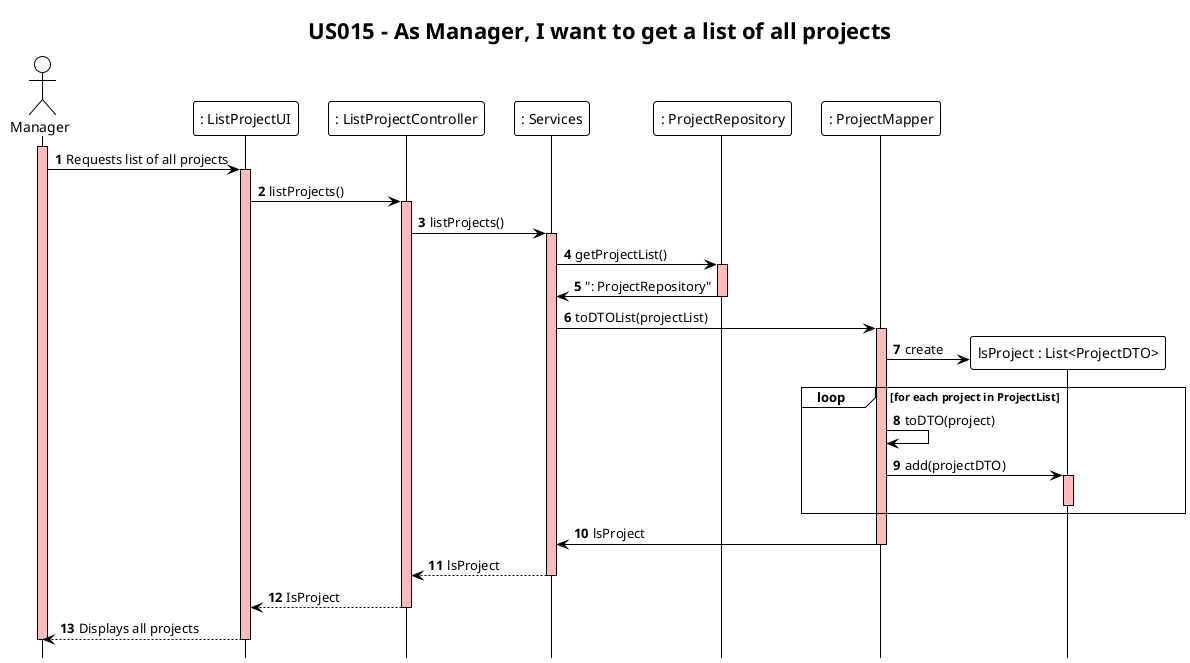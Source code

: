 @startuml
!theme plain
autonumber
hide footbox
title "US015 - As Manager, I want to get a list of all projects"

actor Manager as Manager
participant ": ListProjectUI" as UI
participant ": ListProjectController" as Controller
participant ": Services" as Services
participant ": ProjectRepository" as ProjectRepository
participant ": ProjectMapper" as Mapper
participant "lsProject : List<ProjectDTO>" as DTOList

activate Manager #FFBBBB
Manager -> UI: Requests list of all projects

activate UI #FFBBBB
UI -> Controller: listProjects()
activate Controller #FFBBBB
Controller -> Services: listProjects()

activate Services #FFBBBB
Services -> ProjectRepository : getProjectList()
activate ProjectRepository #FFBBBB

ProjectRepository -> Services : ": ProjectRepository"
deactivate ProjectRepository

Services -> Mapper : toDTOList(projectList)
activate Mapper #FFBBBB

Mapper -> DTOList ** : create

loop for each project in ProjectList
Mapper -> Mapper : toDTO(project)
Mapper -> DTOList : add(projectDTO)
activate DTOList #FFBBBB
deactivate DTOList
end

Mapper -> Services : lsProject
deactivate Mapper

Services --> Controller : lsProject
deactivate Services

Controller --> UI : IsProject
deactivate Controller

UI --> Manager: Displays all projects
deactivate UI
deactivate Manager #FFBBBB
@enduml